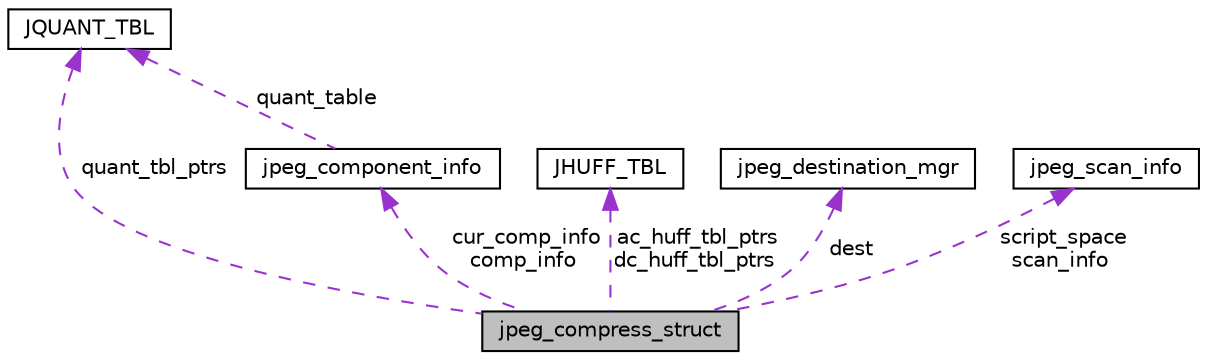 digraph "jpeg_compress_struct"
{
  edge [fontname="Helvetica",fontsize="10",labelfontname="Helvetica",labelfontsize="10"];
  node [fontname="Helvetica",fontsize="10",shape=record];
  Node1 [label="jpeg_compress_struct",height=0.2,width=0.4,color="black", fillcolor="grey75", style="filled", fontcolor="black"];
  Node2 -> Node1 [dir="back",color="darkorchid3",fontsize="10",style="dashed",label=" quant_tbl_ptrs" ];
  Node2 [label="JQUANT_TBL",height=0.2,width=0.4,color="black", fillcolor="white", style="filled",URL="$struct_j_q_u_a_n_t___t_b_l.html"];
  Node3 -> Node1 [dir="back",color="darkorchid3",fontsize="10",style="dashed",label=" ac_huff_tbl_ptrs\ndc_huff_tbl_ptrs" ];
  Node3 [label="JHUFF_TBL",height=0.2,width=0.4,color="black", fillcolor="white", style="filled",URL="$struct_j_h_u_f_f___t_b_l.html"];
  Node4 -> Node1 [dir="back",color="darkorchid3",fontsize="10",style="dashed",label=" cur_comp_info\ncomp_info" ];
  Node4 [label="jpeg_component_info",height=0.2,width=0.4,color="black", fillcolor="white", style="filled",URL="$structjpeg__component__info.html"];
  Node2 -> Node4 [dir="back",color="darkorchid3",fontsize="10",style="dashed",label=" quant_table" ];
  Node5 -> Node1 [dir="back",color="darkorchid3",fontsize="10",style="dashed",label=" dest" ];
  Node5 [label="jpeg_destination_mgr",height=0.2,width=0.4,color="black", fillcolor="white", style="filled",URL="$structjpeg__destination__mgr.html"];
  Node6 -> Node1 [dir="back",color="darkorchid3",fontsize="10",style="dashed",label=" script_space\nscan_info" ];
  Node6 [label="jpeg_scan_info",height=0.2,width=0.4,color="black", fillcolor="white", style="filled",URL="$structjpeg__scan__info.html"];
}

